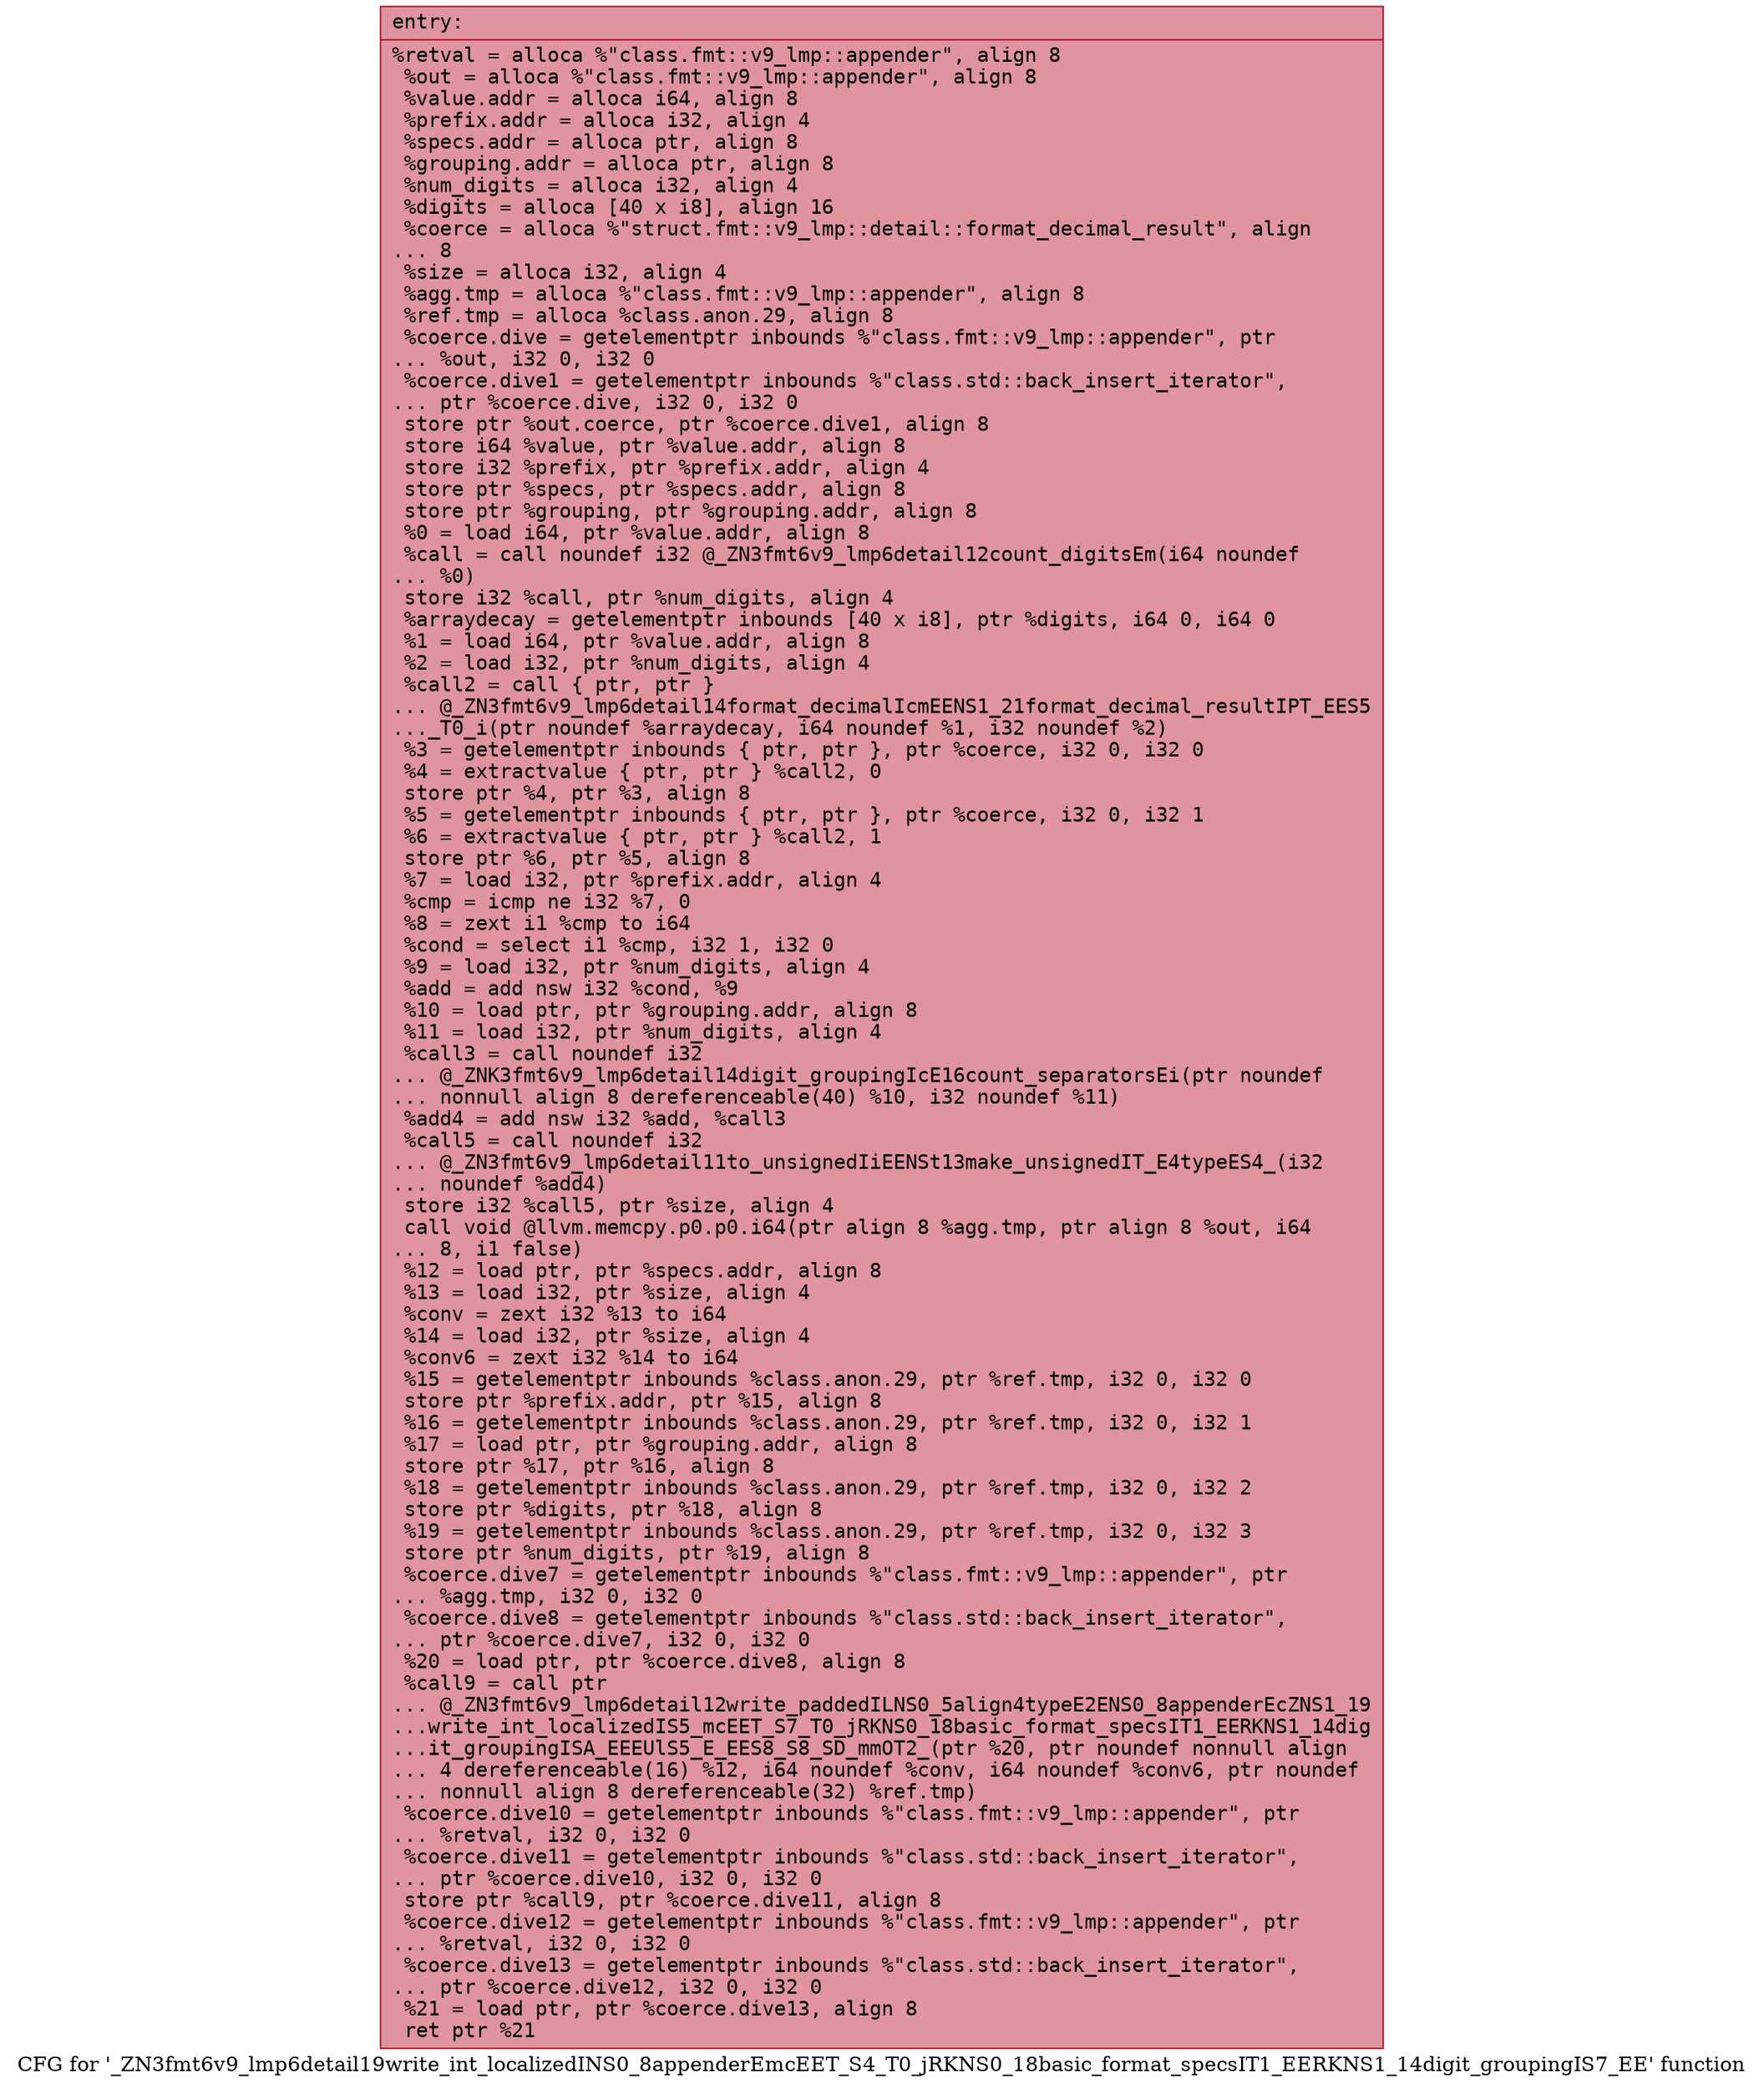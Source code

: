 digraph "CFG for '_ZN3fmt6v9_lmp6detail19write_int_localizedINS0_8appenderEmcEET_S4_T0_jRKNS0_18basic_format_specsIT1_EERKNS1_14digit_groupingIS7_EE' function" {
	label="CFG for '_ZN3fmt6v9_lmp6detail19write_int_localizedINS0_8appenderEmcEET_S4_T0_jRKNS0_18basic_format_specsIT1_EERKNS1_14digit_groupingIS7_EE' function";

	Node0x55fec310fd40 [shape=record,color="#b70d28ff", style=filled, fillcolor="#b70d2870" fontname="Courier",label="{entry:\l|  %retval = alloca %\"class.fmt::v9_lmp::appender\", align 8\l  %out = alloca %\"class.fmt::v9_lmp::appender\", align 8\l  %value.addr = alloca i64, align 8\l  %prefix.addr = alloca i32, align 4\l  %specs.addr = alloca ptr, align 8\l  %grouping.addr = alloca ptr, align 8\l  %num_digits = alloca i32, align 4\l  %digits = alloca [40 x i8], align 16\l  %coerce = alloca %\"struct.fmt::v9_lmp::detail::format_decimal_result\", align\l... 8\l  %size = alloca i32, align 4\l  %agg.tmp = alloca %\"class.fmt::v9_lmp::appender\", align 8\l  %ref.tmp = alloca %class.anon.29, align 8\l  %coerce.dive = getelementptr inbounds %\"class.fmt::v9_lmp::appender\", ptr\l... %out, i32 0, i32 0\l  %coerce.dive1 = getelementptr inbounds %\"class.std::back_insert_iterator\",\l... ptr %coerce.dive, i32 0, i32 0\l  store ptr %out.coerce, ptr %coerce.dive1, align 8\l  store i64 %value, ptr %value.addr, align 8\l  store i32 %prefix, ptr %prefix.addr, align 4\l  store ptr %specs, ptr %specs.addr, align 8\l  store ptr %grouping, ptr %grouping.addr, align 8\l  %0 = load i64, ptr %value.addr, align 8\l  %call = call noundef i32 @_ZN3fmt6v9_lmp6detail12count_digitsEm(i64 noundef\l... %0)\l  store i32 %call, ptr %num_digits, align 4\l  %arraydecay = getelementptr inbounds [40 x i8], ptr %digits, i64 0, i64 0\l  %1 = load i64, ptr %value.addr, align 8\l  %2 = load i32, ptr %num_digits, align 4\l  %call2 = call \{ ptr, ptr \}\l... @_ZN3fmt6v9_lmp6detail14format_decimalIcmEENS1_21format_decimal_resultIPT_EES5\l..._T0_i(ptr noundef %arraydecay, i64 noundef %1, i32 noundef %2)\l  %3 = getelementptr inbounds \{ ptr, ptr \}, ptr %coerce, i32 0, i32 0\l  %4 = extractvalue \{ ptr, ptr \} %call2, 0\l  store ptr %4, ptr %3, align 8\l  %5 = getelementptr inbounds \{ ptr, ptr \}, ptr %coerce, i32 0, i32 1\l  %6 = extractvalue \{ ptr, ptr \} %call2, 1\l  store ptr %6, ptr %5, align 8\l  %7 = load i32, ptr %prefix.addr, align 4\l  %cmp = icmp ne i32 %7, 0\l  %8 = zext i1 %cmp to i64\l  %cond = select i1 %cmp, i32 1, i32 0\l  %9 = load i32, ptr %num_digits, align 4\l  %add = add nsw i32 %cond, %9\l  %10 = load ptr, ptr %grouping.addr, align 8\l  %11 = load i32, ptr %num_digits, align 4\l  %call3 = call noundef i32\l... @_ZNK3fmt6v9_lmp6detail14digit_groupingIcE16count_separatorsEi(ptr noundef\l... nonnull align 8 dereferenceable(40) %10, i32 noundef %11)\l  %add4 = add nsw i32 %add, %call3\l  %call5 = call noundef i32\l... @_ZN3fmt6v9_lmp6detail11to_unsignedIiEENSt13make_unsignedIT_E4typeES4_(i32\l... noundef %add4)\l  store i32 %call5, ptr %size, align 4\l  call void @llvm.memcpy.p0.p0.i64(ptr align 8 %agg.tmp, ptr align 8 %out, i64\l... 8, i1 false)\l  %12 = load ptr, ptr %specs.addr, align 8\l  %13 = load i32, ptr %size, align 4\l  %conv = zext i32 %13 to i64\l  %14 = load i32, ptr %size, align 4\l  %conv6 = zext i32 %14 to i64\l  %15 = getelementptr inbounds %class.anon.29, ptr %ref.tmp, i32 0, i32 0\l  store ptr %prefix.addr, ptr %15, align 8\l  %16 = getelementptr inbounds %class.anon.29, ptr %ref.tmp, i32 0, i32 1\l  %17 = load ptr, ptr %grouping.addr, align 8\l  store ptr %17, ptr %16, align 8\l  %18 = getelementptr inbounds %class.anon.29, ptr %ref.tmp, i32 0, i32 2\l  store ptr %digits, ptr %18, align 8\l  %19 = getelementptr inbounds %class.anon.29, ptr %ref.tmp, i32 0, i32 3\l  store ptr %num_digits, ptr %19, align 8\l  %coerce.dive7 = getelementptr inbounds %\"class.fmt::v9_lmp::appender\", ptr\l... %agg.tmp, i32 0, i32 0\l  %coerce.dive8 = getelementptr inbounds %\"class.std::back_insert_iterator\",\l... ptr %coerce.dive7, i32 0, i32 0\l  %20 = load ptr, ptr %coerce.dive8, align 8\l  %call9 = call ptr\l... @_ZN3fmt6v9_lmp6detail12write_paddedILNS0_5align4typeE2ENS0_8appenderEcZNS1_19\l...write_int_localizedIS5_mcEET_S7_T0_jRKNS0_18basic_format_specsIT1_EERKNS1_14dig\l...it_groupingISA_EEEUlS5_E_EES8_S8_SD_mmOT2_(ptr %20, ptr noundef nonnull align\l... 4 dereferenceable(16) %12, i64 noundef %conv, i64 noundef %conv6, ptr noundef\l... nonnull align 8 dereferenceable(32) %ref.tmp)\l  %coerce.dive10 = getelementptr inbounds %\"class.fmt::v9_lmp::appender\", ptr\l... %retval, i32 0, i32 0\l  %coerce.dive11 = getelementptr inbounds %\"class.std::back_insert_iterator\",\l... ptr %coerce.dive10, i32 0, i32 0\l  store ptr %call9, ptr %coerce.dive11, align 8\l  %coerce.dive12 = getelementptr inbounds %\"class.fmt::v9_lmp::appender\", ptr\l... %retval, i32 0, i32 0\l  %coerce.dive13 = getelementptr inbounds %\"class.std::back_insert_iterator\",\l... ptr %coerce.dive12, i32 0, i32 0\l  %21 = load ptr, ptr %coerce.dive13, align 8\l  ret ptr %21\l}"];
}
